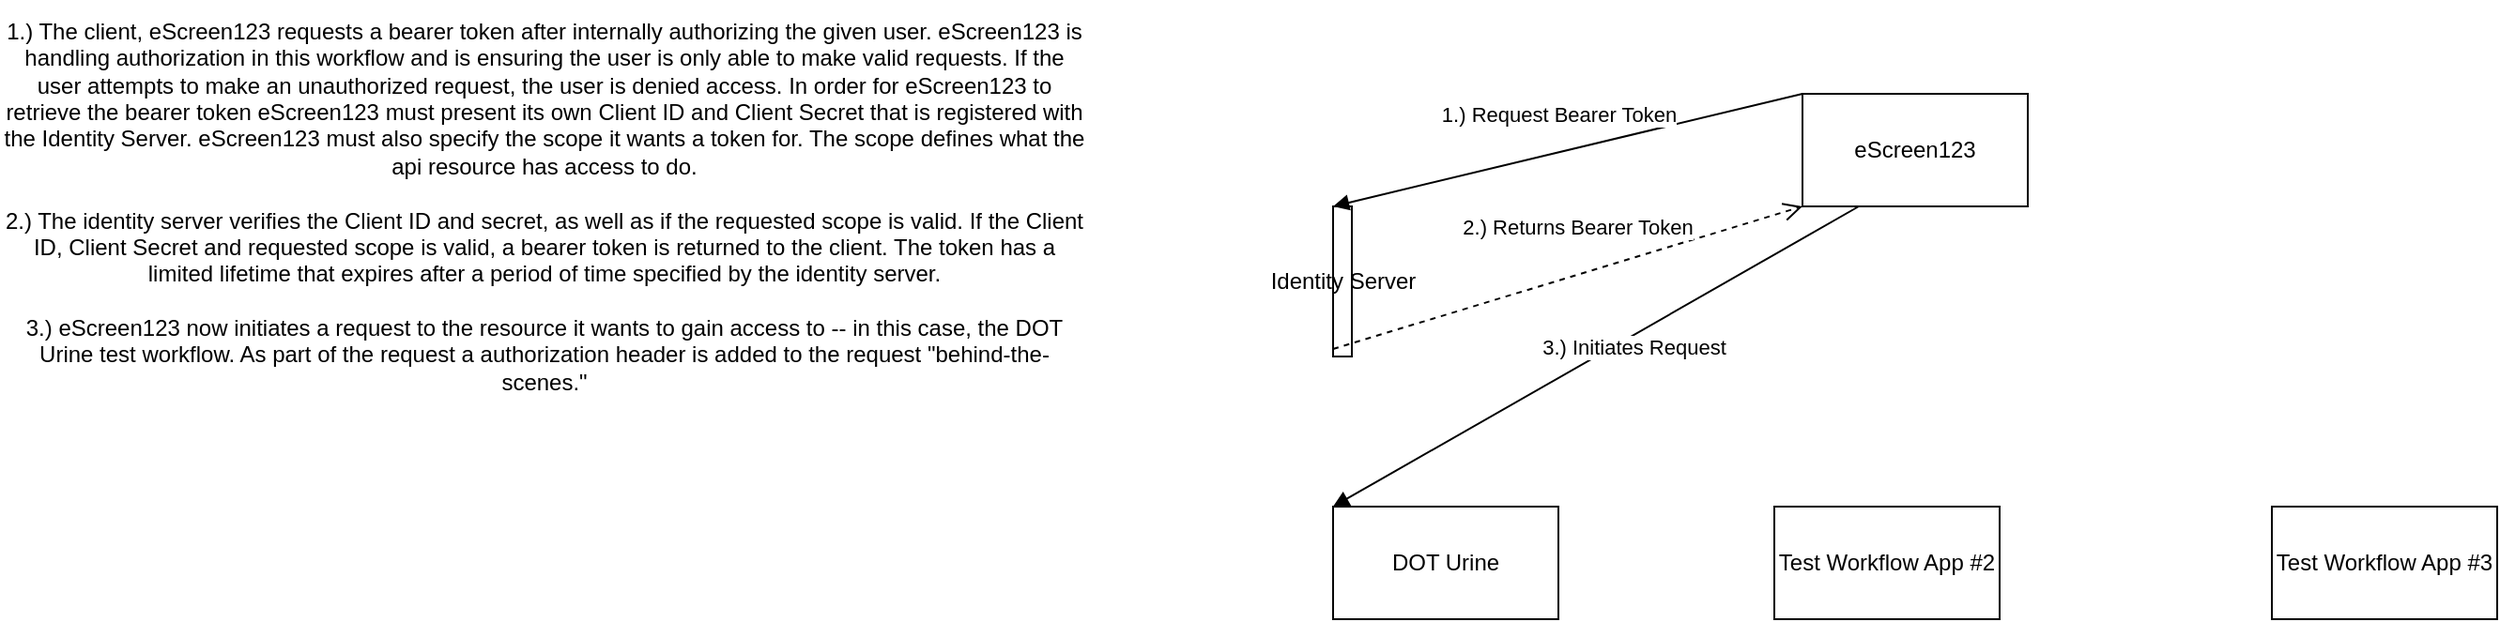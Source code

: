 <mxfile version="14.0.0" type="github">
  <diagram id="Dh6EylyVC3xtyBbQbB-F" name="Page-1">
    <mxGraphModel dx="1715" dy="483" grid="1" gridSize="10" guides="1" tooltips="1" connect="1" arrows="1" fold="1" page="1" pageScale="1" pageWidth="850" pageHeight="1100" math="0" shadow="0">
      <root>
        <mxCell id="0" />
        <mxCell id="1" parent="0" />
        <mxCell id="zJ4hRxUi6jIq_4KioASX-1" value="eScreen123" style="rounded=0;whiteSpace=wrap;html=1;" vertex="1" parent="1">
          <mxGeometry x="380" y="50" width="120" height="60" as="geometry" />
        </mxCell>
        <mxCell id="zJ4hRxUi6jIq_4KioASX-4" value="DOT Urine" style="rounded=0;whiteSpace=wrap;html=1;" vertex="1" parent="1">
          <mxGeometry x="130" y="270" width="120" height="60" as="geometry" />
        </mxCell>
        <mxCell id="zJ4hRxUi6jIq_4KioASX-5" value="Test Workflow App #2" style="rounded=0;whiteSpace=wrap;html=1;" vertex="1" parent="1">
          <mxGeometry x="365" y="270" width="120" height="60" as="geometry" />
        </mxCell>
        <mxCell id="zJ4hRxUi6jIq_4KioASX-6" value="Test Workflow App #3" style="rounded=0;whiteSpace=wrap;html=1;" vertex="1" parent="1">
          <mxGeometry x="630" y="270" width="120" height="60" as="geometry" />
        </mxCell>
        <mxCell id="zJ4hRxUi6jIq_4KioASX-9" value="Identity Server" style="html=1;points=[];perimeter=orthogonalPerimeter;" vertex="1" parent="1">
          <mxGeometry x="130" y="110" width="10" height="80" as="geometry" />
        </mxCell>
        <mxCell id="zJ4hRxUi6jIq_4KioASX-10" value="1.) Request Bearer Token" style="html=1;verticalAlign=bottom;endArrow=block;entryX=0;entryY=0;exitX=0;exitY=0;exitDx=0;exitDy=0;" edge="1" target="zJ4hRxUi6jIq_4KioASX-9" parent="1" source="zJ4hRxUi6jIq_4KioASX-1">
          <mxGeometry x="0.02" y="-11" relative="1" as="geometry">
            <mxPoint x="60" y="110" as="sourcePoint" />
            <mxPoint as="offset" />
          </mxGeometry>
        </mxCell>
        <mxCell id="zJ4hRxUi6jIq_4KioASX-11" value="2.) Returns Bearer Token" style="html=1;verticalAlign=bottom;endArrow=open;dashed=1;endSize=8;exitX=0;exitY=0.95;entryX=0;entryY=1;entryDx=0;entryDy=0;" edge="1" source="zJ4hRxUi6jIq_4KioASX-9" parent="1" target="zJ4hRxUi6jIq_4KioASX-1">
          <mxGeometry x="0.077" y="16" relative="1" as="geometry">
            <mxPoint x="60" y="186" as="targetPoint" />
            <mxPoint as="offset" />
          </mxGeometry>
        </mxCell>
        <mxCell id="zJ4hRxUi6jIq_4KioASX-12" value="1.) The client, eScreen123 requests a bearer token after internally authorizing the given user. eScreen123 is handling authorization in this workflow and is ensuring the user is only able to make valid requests. If the user attempts to make an unauthorized request, the user is denied access. In order for eScreen123 to retrieve the bearer token eScreen123 must present its own Client ID and Client Secret that is registered with the Identity Server. eScreen123 must also specify the scope it wants a token for. The scope defines what the api resource has access to do.&lt;br&gt;&lt;br&gt;2.) The identity server verifies the Client ID and secret, as well as if the requested scope is valid. If the Client ID, Client Secret and requested scope is valid, a bearer token is returned to the client. The token has a limited lifetime that expires after a period of time specified by the identity server.&lt;br&gt;&lt;br&gt;3.) eScreen123 now initiates a request to the resource it wants to gain access to -- in this case, the DOT Urine test workflow. As part of the request a authorization header is added to the request &quot;behind-the-scenes.&quot;" style="text;html=1;strokeColor=none;fillColor=none;align=center;verticalAlign=middle;whiteSpace=wrap;rounded=0;" vertex="1" parent="1">
          <mxGeometry x="-580" width="580" height="220" as="geometry" />
        </mxCell>
        <mxCell id="zJ4hRxUi6jIq_4KioASX-13" value="3.) Initiates Request" style="html=1;verticalAlign=bottom;endArrow=block;entryX=0;entryY=0;exitX=0.25;exitY=1;exitDx=0;exitDy=0;entryDx=0;entryDy=0;" edge="1" parent="1" source="zJ4hRxUi6jIq_4KioASX-1" target="zJ4hRxUi6jIq_4KioASX-4">
          <mxGeometry x="-0.095" y="13" relative="1" as="geometry">
            <mxPoint x="440" y="170" as="sourcePoint" />
            <mxPoint x="190" y="230.0" as="targetPoint" />
            <mxPoint as="offset" />
          </mxGeometry>
        </mxCell>
      </root>
    </mxGraphModel>
  </diagram>
</mxfile>
